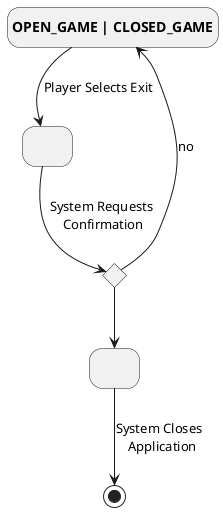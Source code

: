 @startuml States Player Exits Game
hide empty description
state "**OPEN_GAME | CLOSED_GAME**" as S0
state " " as S1
state " " as S2
state choice <<choice>>
S0 -down-> S1 : Player Selects Exit
S1 -down-> choice : System Requests\n Confirmation
choice --> S0 : no
choice -down-> S2
S2 --> [*] : System Closes \n Application
@enduml
